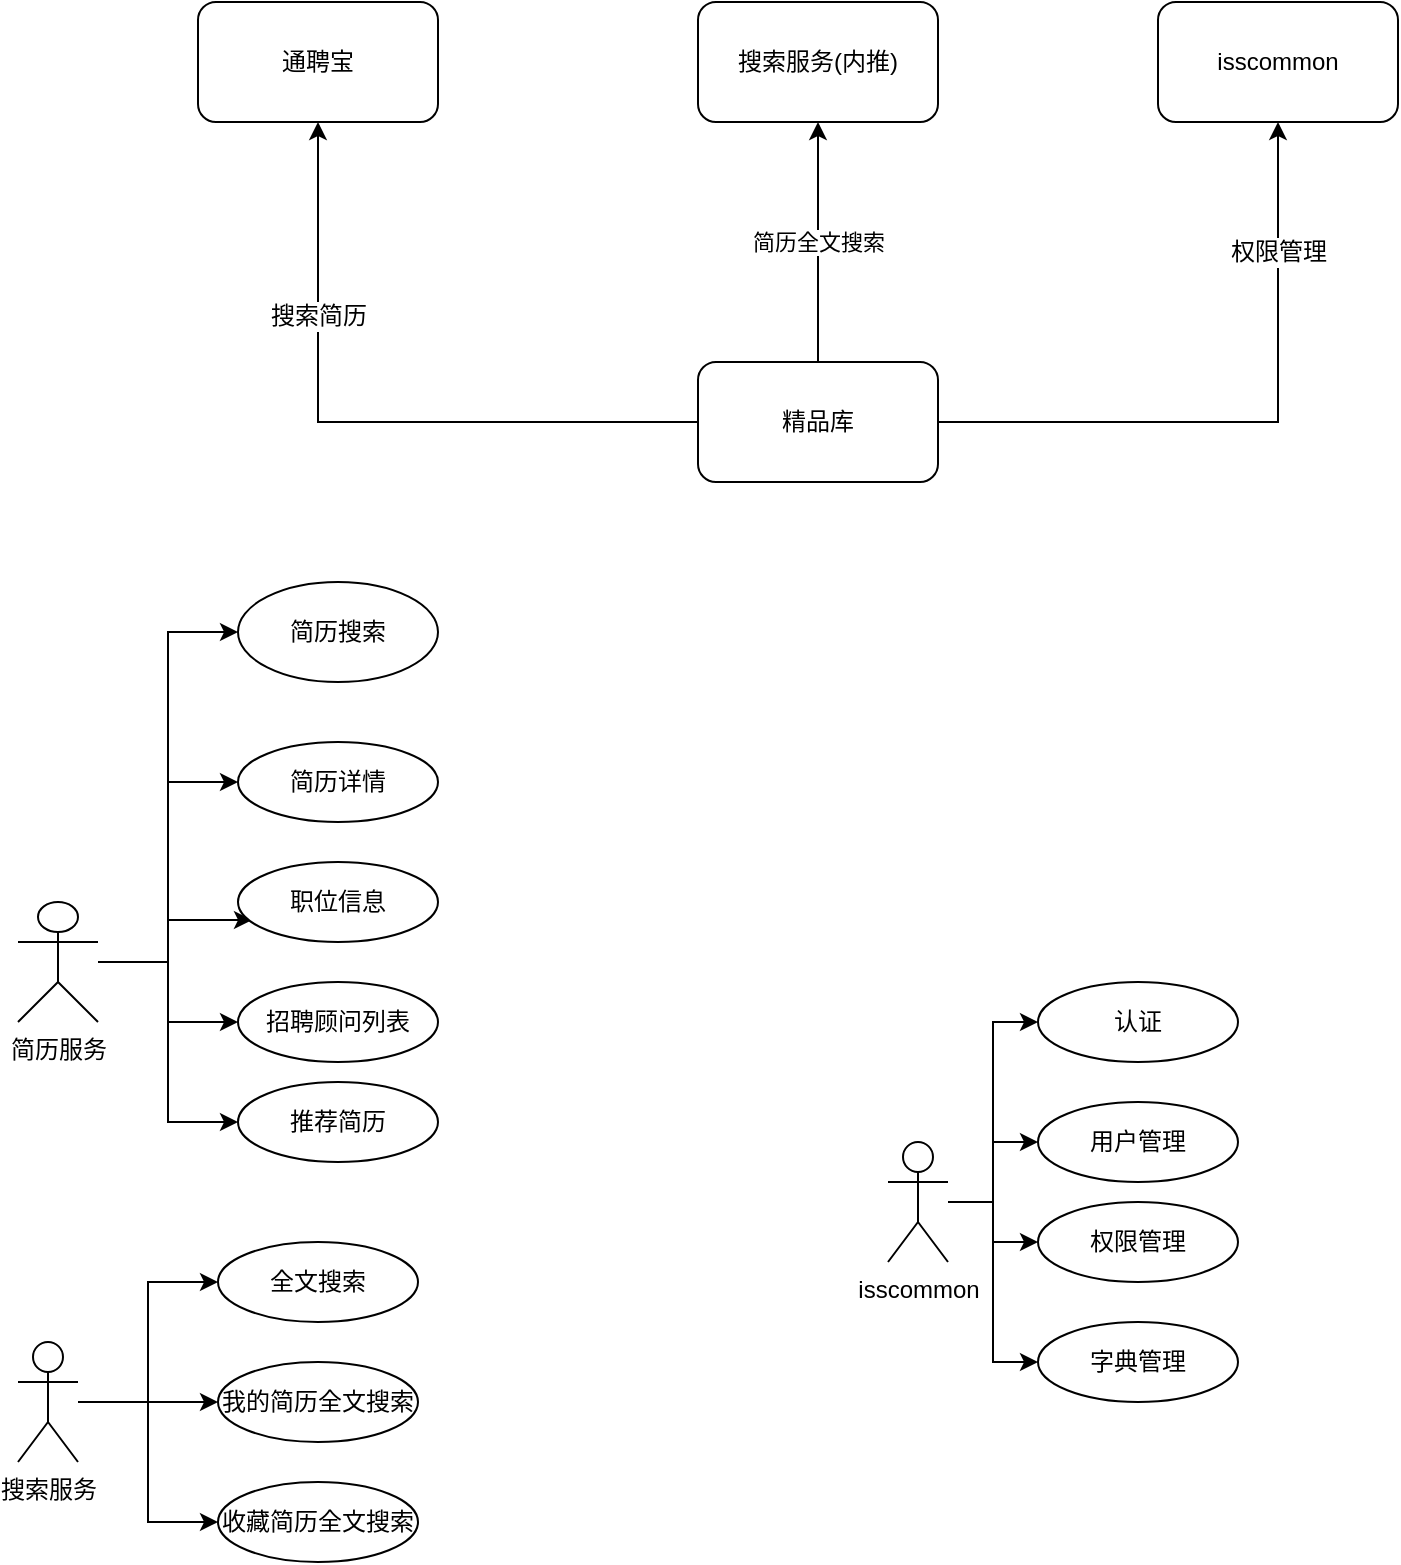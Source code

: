 <mxfile version="10.7.7" type="github"><diagram id="tbtptAP7y3OnreCzwiu0" name="第 1 页"><mxGraphModel dx="1065" dy="678" grid="1" gridSize="10" guides="1" tooltips="1" connect="1" arrows="1" fold="1" page="1" pageScale="1" pageWidth="2336" pageHeight="1654" math="0" shadow="0"><root><mxCell id="0"/><mxCell id="1" parent="0"/><mxCell id="ycK_qCX52m854QWufkFu-1" style="edgeStyle=orthogonalEdgeStyle;rounded=0;orthogonalLoop=1;jettySize=auto;html=1;entryX=0.5;entryY=1;entryDx=0;entryDy=0;" edge="1" parent="1" source="dBORkdBFjDiLwmBm2POU-1" target="dBORkdBFjDiLwmBm2POU-2"><mxGeometry relative="1" as="geometry"/></mxCell><mxCell id="ycK_qCX52m854QWufkFu-4" value="搜索简历" style="text;html=1;resizable=0;points=[];align=center;verticalAlign=middle;labelBackgroundColor=#ffffff;" vertex="1" connectable="0" parent="ycK_qCX52m854QWufkFu-1"><mxGeometry x="0.118" y="-53" relative="1" as="geometry"><mxPoint x="-53" y="-53" as="offset"/></mxGeometry></mxCell><mxCell id="ycK_qCX52m854QWufkFu-2" style="edgeStyle=orthogonalEdgeStyle;rounded=0;orthogonalLoop=1;jettySize=auto;html=1;entryX=0.5;entryY=1;entryDx=0;entryDy=0;" edge="1" parent="1" source="dBORkdBFjDiLwmBm2POU-1" target="dBORkdBFjDiLwmBm2POU-3"><mxGeometry relative="1" as="geometry"/></mxCell><mxCell id="ycK_qCX52m854QWufkFu-3" value="权限管理" style="text;html=1;resizable=0;points=[];align=center;verticalAlign=middle;labelBackgroundColor=#ffffff;" vertex="1" connectable="0" parent="ycK_qCX52m854QWufkFu-2"><mxGeometry x="0.594" relative="1" as="geometry"><mxPoint as="offset"/></mxGeometry></mxCell><mxCell id="dBORkdBFjDiLwmBm2POU-1" value="精品库" style="rounded=1;whiteSpace=wrap;html=1;" parent="1" vertex="1"><mxGeometry x="420" y="220" width="120" height="60" as="geometry"/></mxCell><mxCell id="dBORkdBFjDiLwmBm2POU-2" value="通聘宝" style="rounded=1;whiteSpace=wrap;html=1;" parent="1" vertex="1"><mxGeometry x="170" y="40" width="120" height="60" as="geometry"/></mxCell><mxCell id="dBORkdBFjDiLwmBm2POU-3" value="isscommon" style="rounded=1;whiteSpace=wrap;html=1;" parent="1" vertex="1"><mxGeometry x="650" y="40" width="120" height="60" as="geometry"/></mxCell><mxCell id="dBORkdBFjDiLwmBm2POU-4" value="搜索服务(内推)" style="rounded=1;whiteSpace=wrap;html=1;" parent="1" vertex="1"><mxGeometry x="420" y="40" width="120" height="60" as="geometry"/></mxCell><mxCell id="dBORkdBFjDiLwmBm2POU-5" value="简历全文搜索" style="endArrow=classic;html=1;" parent="1" target="dBORkdBFjDiLwmBm2POU-4" edge="1" source="dBORkdBFjDiLwmBm2POU-1"><mxGeometry width="50" height="50" relative="1" as="geometry"><mxPoint x="470" y="310" as="sourcePoint"/><mxPoint x="520" y="260" as="targetPoint"/></mxGeometry></mxCell><mxCell id="dBORkdBFjDiLwmBm2POU-31" style="edgeStyle=orthogonalEdgeStyle;rounded=0;orthogonalLoop=1;jettySize=auto;html=1;entryX=0;entryY=0.5;entryDx=0;entryDy=0;" parent="1" source="dBORkdBFjDiLwmBm2POU-6" target="dBORkdBFjDiLwmBm2POU-26" edge="1"><mxGeometry relative="1" as="geometry"/></mxCell><mxCell id="dBORkdBFjDiLwmBm2POU-32" style="edgeStyle=orthogonalEdgeStyle;rounded=0;orthogonalLoop=1;jettySize=auto;html=1;entryX=0;entryY=0.5;entryDx=0;entryDy=0;" parent="1" source="dBORkdBFjDiLwmBm2POU-6" target="dBORkdBFjDiLwmBm2POU-27" edge="1"><mxGeometry relative="1" as="geometry"/></mxCell><mxCell id="dBORkdBFjDiLwmBm2POU-33" style="edgeStyle=orthogonalEdgeStyle;rounded=0;orthogonalLoop=1;jettySize=auto;html=1;entryX=0;entryY=0.5;entryDx=0;entryDy=0;" parent="1" source="dBORkdBFjDiLwmBm2POU-6" target="dBORkdBFjDiLwmBm2POU-30" edge="1"><mxGeometry relative="1" as="geometry"/></mxCell><mxCell id="dBORkdBFjDiLwmBm2POU-6" value="搜索服务" style="shape=umlActor;verticalLabelPosition=bottom;labelBackgroundColor=#ffffff;verticalAlign=top;html=1;" parent="1" vertex="1"><mxGeometry x="80" y="710" width="30" height="60" as="geometry"/></mxCell><mxCell id="dBORkdBFjDiLwmBm2POU-17" style="edgeStyle=orthogonalEdgeStyle;rounded=0;orthogonalLoop=1;jettySize=auto;html=1;entryX=0;entryY=0.5;entryDx=0;entryDy=0;" parent="1" source="dBORkdBFjDiLwmBm2POU-7" target="dBORkdBFjDiLwmBm2POU-12" edge="1"><mxGeometry relative="1" as="geometry"/></mxCell><mxCell id="dBORkdBFjDiLwmBm2POU-18" style="edgeStyle=orthogonalEdgeStyle;rounded=0;orthogonalLoop=1;jettySize=auto;html=1;entryX=0;entryY=0.5;entryDx=0;entryDy=0;" parent="1" source="dBORkdBFjDiLwmBm2POU-7" target="dBORkdBFjDiLwmBm2POU-13" edge="1"><mxGeometry relative="1" as="geometry"/></mxCell><mxCell id="dBORkdBFjDiLwmBm2POU-23" style="edgeStyle=orthogonalEdgeStyle;rounded=0;orthogonalLoop=1;jettySize=auto;html=1;entryX=0.07;entryY=0.725;entryDx=0;entryDy=0;entryPerimeter=0;" parent="1" source="dBORkdBFjDiLwmBm2POU-7" target="dBORkdBFjDiLwmBm2POU-19" edge="1"><mxGeometry relative="1" as="geometry"/></mxCell><mxCell id="dBORkdBFjDiLwmBm2POU-24" style="edgeStyle=orthogonalEdgeStyle;rounded=0;orthogonalLoop=1;jettySize=auto;html=1;entryX=0;entryY=0.5;entryDx=0;entryDy=0;" parent="1" source="dBORkdBFjDiLwmBm2POU-7" target="dBORkdBFjDiLwmBm2POU-21" edge="1"><mxGeometry relative="1" as="geometry"/></mxCell><mxCell id="dBORkdBFjDiLwmBm2POU-25" style="edgeStyle=orthogonalEdgeStyle;rounded=0;orthogonalLoop=1;jettySize=auto;html=1;entryX=0;entryY=0.5;entryDx=0;entryDy=0;" parent="1" source="dBORkdBFjDiLwmBm2POU-7" target="dBORkdBFjDiLwmBm2POU-22" edge="1"><mxGeometry relative="1" as="geometry"/></mxCell><mxCell id="dBORkdBFjDiLwmBm2POU-7" value="简历服务" style="shape=umlActor;verticalLabelPosition=bottom;labelBackgroundColor=#ffffff;verticalAlign=top;html=1;" parent="1" vertex="1"><mxGeometry x="80" y="490" width="40" height="60" as="geometry"/></mxCell><mxCell id="dBORkdBFjDiLwmBm2POU-38" style="edgeStyle=orthogonalEdgeStyle;rounded=0;orthogonalLoop=1;jettySize=auto;html=1;entryX=0;entryY=0.5;entryDx=0;entryDy=0;" parent="1" source="dBORkdBFjDiLwmBm2POU-11" target="dBORkdBFjDiLwmBm2POU-34" edge="1"><mxGeometry relative="1" as="geometry"/></mxCell><mxCell id="dBORkdBFjDiLwmBm2POU-39" style="edgeStyle=orthogonalEdgeStyle;rounded=0;orthogonalLoop=1;jettySize=auto;html=1;entryX=0;entryY=0.5;entryDx=0;entryDy=0;" parent="1" source="dBORkdBFjDiLwmBm2POU-11" target="dBORkdBFjDiLwmBm2POU-35" edge="1"><mxGeometry relative="1" as="geometry"/></mxCell><mxCell id="dBORkdBFjDiLwmBm2POU-40" style="edgeStyle=orthogonalEdgeStyle;rounded=0;orthogonalLoop=1;jettySize=auto;html=1;entryX=0;entryY=0.5;entryDx=0;entryDy=0;" parent="1" source="dBORkdBFjDiLwmBm2POU-11" target="dBORkdBFjDiLwmBm2POU-36" edge="1"><mxGeometry relative="1" as="geometry"/></mxCell><mxCell id="dBORkdBFjDiLwmBm2POU-41" style="edgeStyle=orthogonalEdgeStyle;rounded=0;orthogonalLoop=1;jettySize=auto;html=1;entryX=0;entryY=0.5;entryDx=0;entryDy=0;" parent="1" source="dBORkdBFjDiLwmBm2POU-11" target="dBORkdBFjDiLwmBm2POU-37" edge="1"><mxGeometry relative="1" as="geometry"/></mxCell><mxCell id="dBORkdBFjDiLwmBm2POU-11" value="isscommon" style="shape=umlActor;verticalLabelPosition=bottom;labelBackgroundColor=#ffffff;verticalAlign=top;html=1;" parent="1" vertex="1"><mxGeometry x="515" y="610" width="30" height="60" as="geometry"/></mxCell><mxCell id="dBORkdBFjDiLwmBm2POU-12" value="简历搜索" style="ellipse;whiteSpace=wrap;html=1;" parent="1" vertex="1"><mxGeometry x="190" y="330" width="100" height="50" as="geometry"/></mxCell><mxCell id="dBORkdBFjDiLwmBm2POU-13" value="简历详情" style="ellipse;whiteSpace=wrap;html=1;" parent="1" vertex="1"><mxGeometry x="190" y="410" width="100" height="40" as="geometry"/></mxCell><mxCell id="dBORkdBFjDiLwmBm2POU-19" value="职位信息" style="ellipse;whiteSpace=wrap;html=1;" parent="1" vertex="1"><mxGeometry x="190" y="470" width="100" height="40" as="geometry"/></mxCell><mxCell id="dBORkdBFjDiLwmBm2POU-21" value="招聘顾问列表" style="ellipse;whiteSpace=wrap;html=1;" parent="1" vertex="1"><mxGeometry x="190" y="530" width="100" height="40" as="geometry"/></mxCell><mxCell id="dBORkdBFjDiLwmBm2POU-22" value="推荐简历" style="ellipse;whiteSpace=wrap;html=1;" parent="1" vertex="1"><mxGeometry x="190" y="580" width="100" height="40" as="geometry"/></mxCell><mxCell id="dBORkdBFjDiLwmBm2POU-26" value="全文搜索" style="ellipse;whiteSpace=wrap;html=1;" parent="1" vertex="1"><mxGeometry x="180" y="660" width="100" height="40" as="geometry"/></mxCell><mxCell id="dBORkdBFjDiLwmBm2POU-27" value="我的简历全文搜索" style="ellipse;whiteSpace=wrap;html=1;" parent="1" vertex="1"><mxGeometry x="180" y="720" width="100" height="40" as="geometry"/></mxCell><mxCell id="dBORkdBFjDiLwmBm2POU-30" value="收藏简历全文搜索" style="ellipse;whiteSpace=wrap;html=1;" parent="1" vertex="1"><mxGeometry x="180" y="780" width="100" height="40" as="geometry"/></mxCell><mxCell id="dBORkdBFjDiLwmBm2POU-34" value="认证" style="ellipse;whiteSpace=wrap;html=1;" parent="1" vertex="1"><mxGeometry x="590" y="530" width="100" height="40" as="geometry"/></mxCell><mxCell id="dBORkdBFjDiLwmBm2POU-35" value="用户管理" style="ellipse;whiteSpace=wrap;html=1;" parent="1" vertex="1"><mxGeometry x="590" y="590" width="100" height="40" as="geometry"/></mxCell><mxCell id="dBORkdBFjDiLwmBm2POU-36" value="权限管理" style="ellipse;whiteSpace=wrap;html=1;" parent="1" vertex="1"><mxGeometry x="590" y="640" width="100" height="40" as="geometry"/></mxCell><mxCell id="dBORkdBFjDiLwmBm2POU-37" value="字典管理" style="ellipse;whiteSpace=wrap;html=1;" parent="1" vertex="1"><mxGeometry x="590" y="700" width="100" height="40" as="geometry"/></mxCell></root></mxGraphModel></diagram></mxfile>